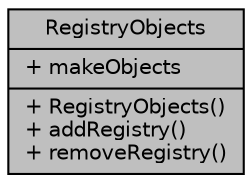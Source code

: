 digraph "RegistryObjects"
{
 // LATEX_PDF_SIZE
  edge [fontname="Helvetica",fontsize="10",labelfontname="Helvetica",labelfontsize="10"];
  node [fontname="Helvetica",fontsize="10",shape=record];
  Node1 [label="{RegistryObjects\n|+ makeObjects\l|+ RegistryObjects()\l+ addRegistry()\l+ removeRegistry()\l}",height=0.2,width=0.4,color="black", fillcolor="grey75", style="filled", fontcolor="black",tooltip=" "];
}
